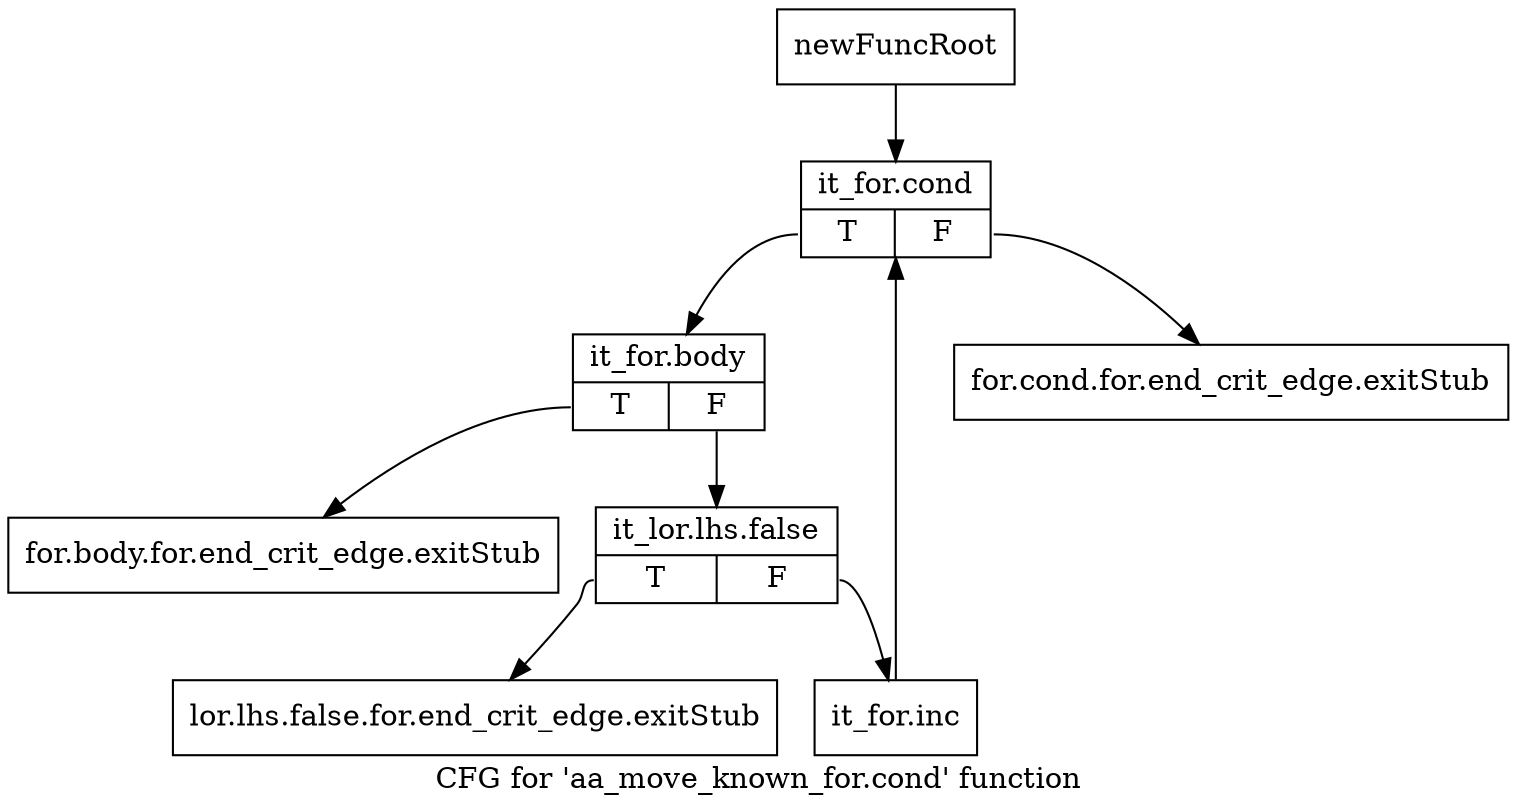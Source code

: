 digraph "CFG for 'aa_move_known_for.cond' function" {
	label="CFG for 'aa_move_known_for.cond' function";

	Node0x3ed0b90 [shape=record,label="{newFuncRoot}"];
	Node0x3ed0b90 -> Node0x3ed1140;
	Node0x3ed0be0 [shape=record,label="{for.cond.for.end_crit_edge.exitStub}"];
	Node0x3ed0c30 [shape=record,label="{for.body.for.end_crit_edge.exitStub}"];
	Node0x3ed10f0 [shape=record,label="{lor.lhs.false.for.end_crit_edge.exitStub}"];
	Node0x3ed1140 [shape=record,label="{it_for.cond|{<s0>T|<s1>F}}"];
	Node0x3ed1140:s0 -> Node0x3ed1190;
	Node0x3ed1140:s1 -> Node0x3ed0be0;
	Node0x3ed1190 [shape=record,label="{it_for.body|{<s0>T|<s1>F}}"];
	Node0x3ed1190:s0 -> Node0x3ed0c30;
	Node0x3ed1190:s1 -> Node0x3ed11e0;
	Node0x3ed11e0 [shape=record,label="{it_lor.lhs.false|{<s0>T|<s1>F}}"];
	Node0x3ed11e0:s0 -> Node0x3ed10f0;
	Node0x3ed11e0:s1 -> Node0x3ed1230;
	Node0x3ed1230 [shape=record,label="{it_for.inc}"];
	Node0x3ed1230 -> Node0x3ed1140;
}
